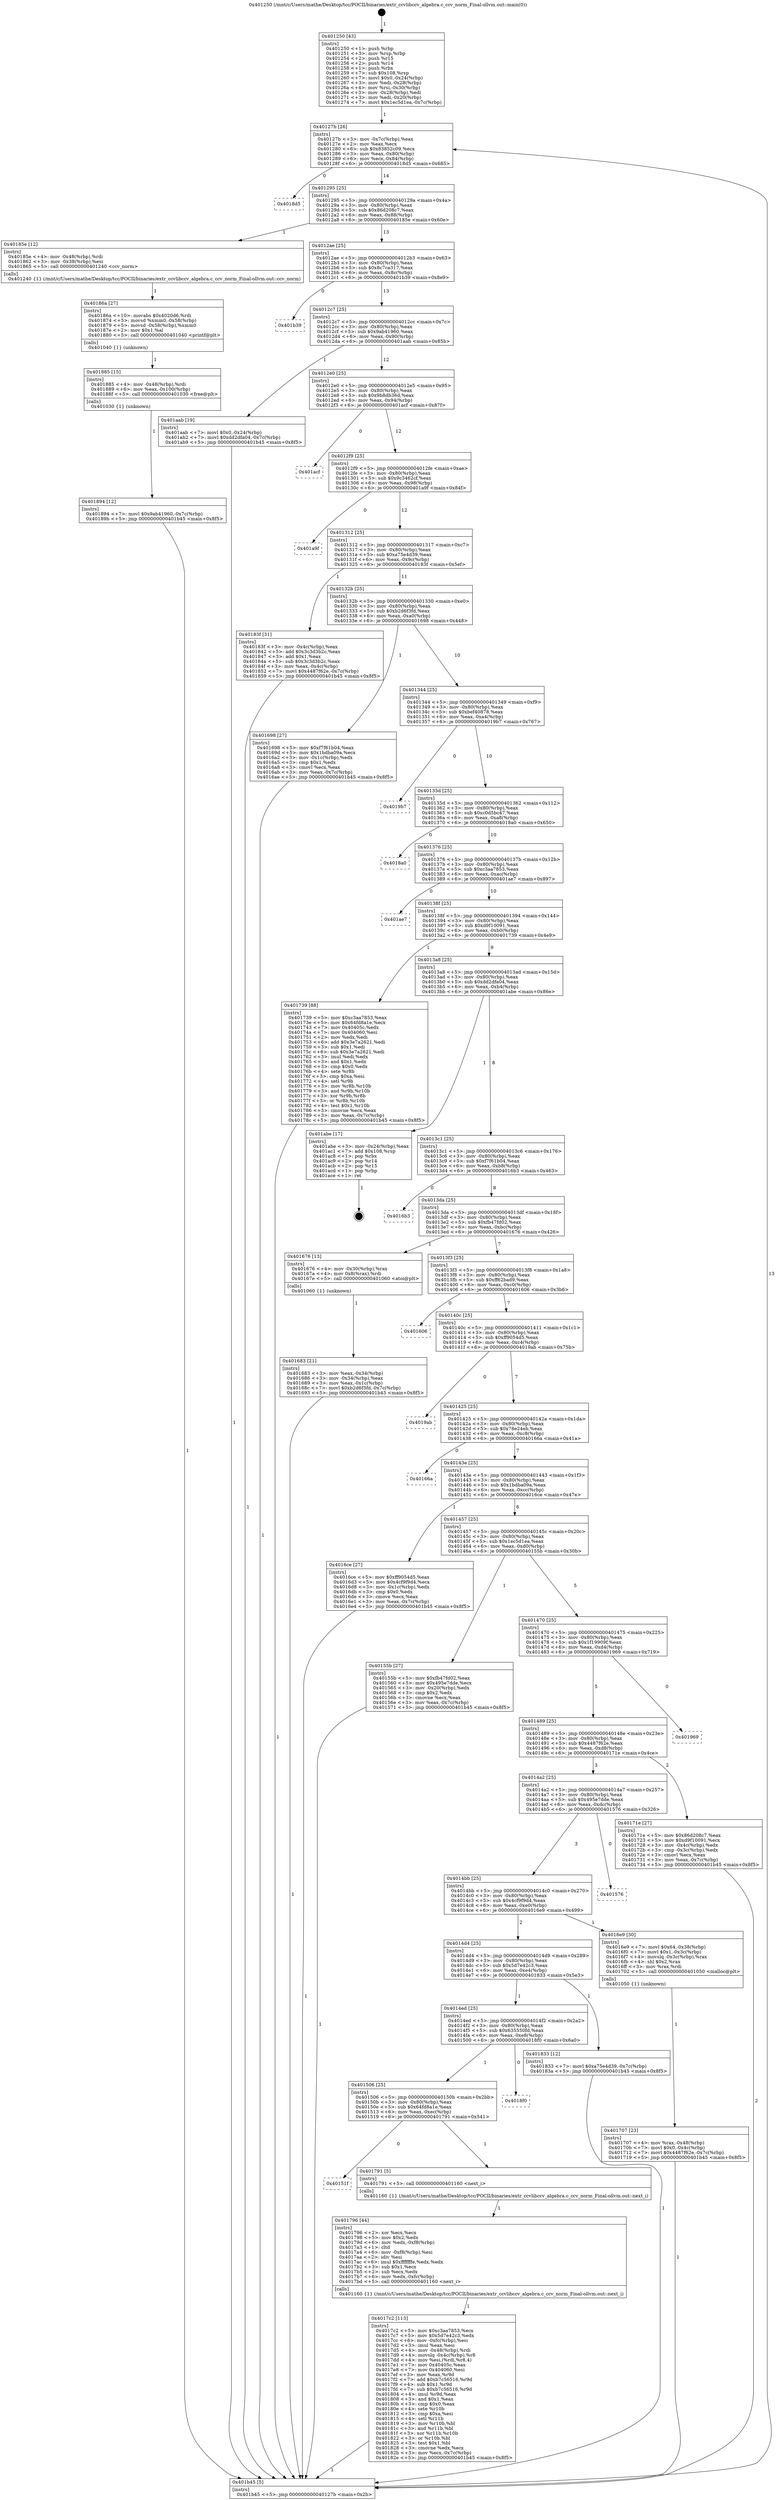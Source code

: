 digraph "0x401250" {
  label = "0x401250 (/mnt/c/Users/mathe/Desktop/tcc/POCII/binaries/extr_ccvlibccv_algebra.c_ccv_norm_Final-ollvm.out::main(0))"
  labelloc = "t"
  node[shape=record]

  Entry [label="",width=0.3,height=0.3,shape=circle,fillcolor=black,style=filled]
  "0x40127b" [label="{
     0x40127b [26]\l
     | [instrs]\l
     &nbsp;&nbsp;0x40127b \<+3\>: mov -0x7c(%rbp),%eax\l
     &nbsp;&nbsp;0x40127e \<+2\>: mov %eax,%ecx\l
     &nbsp;&nbsp;0x401280 \<+6\>: sub $0x83852c09,%ecx\l
     &nbsp;&nbsp;0x401286 \<+3\>: mov %eax,-0x80(%rbp)\l
     &nbsp;&nbsp;0x401289 \<+6\>: mov %ecx,-0x84(%rbp)\l
     &nbsp;&nbsp;0x40128f \<+6\>: je 00000000004018d5 \<main+0x685\>\l
  }"]
  "0x4018d5" [label="{
     0x4018d5\l
  }", style=dashed]
  "0x401295" [label="{
     0x401295 [25]\l
     | [instrs]\l
     &nbsp;&nbsp;0x401295 \<+5\>: jmp 000000000040129a \<main+0x4a\>\l
     &nbsp;&nbsp;0x40129a \<+3\>: mov -0x80(%rbp),%eax\l
     &nbsp;&nbsp;0x40129d \<+5\>: sub $0x86d208c7,%eax\l
     &nbsp;&nbsp;0x4012a2 \<+6\>: mov %eax,-0x88(%rbp)\l
     &nbsp;&nbsp;0x4012a8 \<+6\>: je 000000000040185e \<main+0x60e\>\l
  }"]
  Exit [label="",width=0.3,height=0.3,shape=circle,fillcolor=black,style=filled,peripheries=2]
  "0x40185e" [label="{
     0x40185e [12]\l
     | [instrs]\l
     &nbsp;&nbsp;0x40185e \<+4\>: mov -0x48(%rbp),%rdi\l
     &nbsp;&nbsp;0x401862 \<+3\>: mov -0x38(%rbp),%esi\l
     &nbsp;&nbsp;0x401865 \<+5\>: call 0000000000401240 \<ccv_norm\>\l
     | [calls]\l
     &nbsp;&nbsp;0x401240 \{1\} (/mnt/c/Users/mathe/Desktop/tcc/POCII/binaries/extr_ccvlibccv_algebra.c_ccv_norm_Final-ollvm.out::ccv_norm)\l
  }"]
  "0x4012ae" [label="{
     0x4012ae [25]\l
     | [instrs]\l
     &nbsp;&nbsp;0x4012ae \<+5\>: jmp 00000000004012b3 \<main+0x63\>\l
     &nbsp;&nbsp;0x4012b3 \<+3\>: mov -0x80(%rbp),%eax\l
     &nbsp;&nbsp;0x4012b6 \<+5\>: sub $0x8c7ca317,%eax\l
     &nbsp;&nbsp;0x4012bb \<+6\>: mov %eax,-0x8c(%rbp)\l
     &nbsp;&nbsp;0x4012c1 \<+6\>: je 0000000000401b39 \<main+0x8e9\>\l
  }"]
  "0x401894" [label="{
     0x401894 [12]\l
     | [instrs]\l
     &nbsp;&nbsp;0x401894 \<+7\>: movl $0x9ab41960,-0x7c(%rbp)\l
     &nbsp;&nbsp;0x40189b \<+5\>: jmp 0000000000401b45 \<main+0x8f5\>\l
  }"]
  "0x401b39" [label="{
     0x401b39\l
  }", style=dashed]
  "0x4012c7" [label="{
     0x4012c7 [25]\l
     | [instrs]\l
     &nbsp;&nbsp;0x4012c7 \<+5\>: jmp 00000000004012cc \<main+0x7c\>\l
     &nbsp;&nbsp;0x4012cc \<+3\>: mov -0x80(%rbp),%eax\l
     &nbsp;&nbsp;0x4012cf \<+5\>: sub $0x9ab41960,%eax\l
     &nbsp;&nbsp;0x4012d4 \<+6\>: mov %eax,-0x90(%rbp)\l
     &nbsp;&nbsp;0x4012da \<+6\>: je 0000000000401aab \<main+0x85b\>\l
  }"]
  "0x401885" [label="{
     0x401885 [15]\l
     | [instrs]\l
     &nbsp;&nbsp;0x401885 \<+4\>: mov -0x48(%rbp),%rdi\l
     &nbsp;&nbsp;0x401889 \<+6\>: mov %eax,-0x100(%rbp)\l
     &nbsp;&nbsp;0x40188f \<+5\>: call 0000000000401030 \<free@plt\>\l
     | [calls]\l
     &nbsp;&nbsp;0x401030 \{1\} (unknown)\l
  }"]
  "0x401aab" [label="{
     0x401aab [19]\l
     | [instrs]\l
     &nbsp;&nbsp;0x401aab \<+7\>: movl $0x0,-0x24(%rbp)\l
     &nbsp;&nbsp;0x401ab2 \<+7\>: movl $0xdd2dfa04,-0x7c(%rbp)\l
     &nbsp;&nbsp;0x401ab9 \<+5\>: jmp 0000000000401b45 \<main+0x8f5\>\l
  }"]
  "0x4012e0" [label="{
     0x4012e0 [25]\l
     | [instrs]\l
     &nbsp;&nbsp;0x4012e0 \<+5\>: jmp 00000000004012e5 \<main+0x95\>\l
     &nbsp;&nbsp;0x4012e5 \<+3\>: mov -0x80(%rbp),%eax\l
     &nbsp;&nbsp;0x4012e8 \<+5\>: sub $0x9b8db36d,%eax\l
     &nbsp;&nbsp;0x4012ed \<+6\>: mov %eax,-0x94(%rbp)\l
     &nbsp;&nbsp;0x4012f3 \<+6\>: je 0000000000401acf \<main+0x87f\>\l
  }"]
  "0x40186a" [label="{
     0x40186a [27]\l
     | [instrs]\l
     &nbsp;&nbsp;0x40186a \<+10\>: movabs $0x4020d6,%rdi\l
     &nbsp;&nbsp;0x401874 \<+5\>: movsd %xmm0,-0x58(%rbp)\l
     &nbsp;&nbsp;0x401879 \<+5\>: movsd -0x58(%rbp),%xmm0\l
     &nbsp;&nbsp;0x40187e \<+2\>: mov $0x1,%al\l
     &nbsp;&nbsp;0x401880 \<+5\>: call 0000000000401040 \<printf@plt\>\l
     | [calls]\l
     &nbsp;&nbsp;0x401040 \{1\} (unknown)\l
  }"]
  "0x401acf" [label="{
     0x401acf\l
  }", style=dashed]
  "0x4012f9" [label="{
     0x4012f9 [25]\l
     | [instrs]\l
     &nbsp;&nbsp;0x4012f9 \<+5\>: jmp 00000000004012fe \<main+0xae\>\l
     &nbsp;&nbsp;0x4012fe \<+3\>: mov -0x80(%rbp),%eax\l
     &nbsp;&nbsp;0x401301 \<+5\>: sub $0x9c3462cf,%eax\l
     &nbsp;&nbsp;0x401306 \<+6\>: mov %eax,-0x98(%rbp)\l
     &nbsp;&nbsp;0x40130c \<+6\>: je 0000000000401a9f \<main+0x84f\>\l
  }"]
  "0x4017c2" [label="{
     0x4017c2 [113]\l
     | [instrs]\l
     &nbsp;&nbsp;0x4017c2 \<+5\>: mov $0xc3aa7853,%ecx\l
     &nbsp;&nbsp;0x4017c7 \<+5\>: mov $0x5d7e42c3,%edx\l
     &nbsp;&nbsp;0x4017cc \<+6\>: mov -0xfc(%rbp),%esi\l
     &nbsp;&nbsp;0x4017d2 \<+3\>: imul %eax,%esi\l
     &nbsp;&nbsp;0x4017d5 \<+4\>: mov -0x48(%rbp),%rdi\l
     &nbsp;&nbsp;0x4017d9 \<+4\>: movslq -0x4c(%rbp),%r8\l
     &nbsp;&nbsp;0x4017dd \<+4\>: mov %esi,(%rdi,%r8,4)\l
     &nbsp;&nbsp;0x4017e1 \<+7\>: mov 0x40405c,%eax\l
     &nbsp;&nbsp;0x4017e8 \<+7\>: mov 0x404060,%esi\l
     &nbsp;&nbsp;0x4017ef \<+3\>: mov %eax,%r9d\l
     &nbsp;&nbsp;0x4017f2 \<+7\>: add $0xb7c56516,%r9d\l
     &nbsp;&nbsp;0x4017f9 \<+4\>: sub $0x1,%r9d\l
     &nbsp;&nbsp;0x4017fd \<+7\>: sub $0xb7c56516,%r9d\l
     &nbsp;&nbsp;0x401804 \<+4\>: imul %r9d,%eax\l
     &nbsp;&nbsp;0x401808 \<+3\>: and $0x1,%eax\l
     &nbsp;&nbsp;0x40180b \<+3\>: cmp $0x0,%eax\l
     &nbsp;&nbsp;0x40180e \<+4\>: sete %r10b\l
     &nbsp;&nbsp;0x401812 \<+3\>: cmp $0xa,%esi\l
     &nbsp;&nbsp;0x401815 \<+4\>: setl %r11b\l
     &nbsp;&nbsp;0x401819 \<+3\>: mov %r10b,%bl\l
     &nbsp;&nbsp;0x40181c \<+3\>: and %r11b,%bl\l
     &nbsp;&nbsp;0x40181f \<+3\>: xor %r11b,%r10b\l
     &nbsp;&nbsp;0x401822 \<+3\>: or %r10b,%bl\l
     &nbsp;&nbsp;0x401825 \<+3\>: test $0x1,%bl\l
     &nbsp;&nbsp;0x401828 \<+3\>: cmovne %edx,%ecx\l
     &nbsp;&nbsp;0x40182b \<+3\>: mov %ecx,-0x7c(%rbp)\l
     &nbsp;&nbsp;0x40182e \<+5\>: jmp 0000000000401b45 \<main+0x8f5\>\l
  }"]
  "0x401a9f" [label="{
     0x401a9f\l
  }", style=dashed]
  "0x401312" [label="{
     0x401312 [25]\l
     | [instrs]\l
     &nbsp;&nbsp;0x401312 \<+5\>: jmp 0000000000401317 \<main+0xc7\>\l
     &nbsp;&nbsp;0x401317 \<+3\>: mov -0x80(%rbp),%eax\l
     &nbsp;&nbsp;0x40131a \<+5\>: sub $0xa75e4d39,%eax\l
     &nbsp;&nbsp;0x40131f \<+6\>: mov %eax,-0x9c(%rbp)\l
     &nbsp;&nbsp;0x401325 \<+6\>: je 000000000040183f \<main+0x5ef\>\l
  }"]
  "0x401796" [label="{
     0x401796 [44]\l
     | [instrs]\l
     &nbsp;&nbsp;0x401796 \<+2\>: xor %ecx,%ecx\l
     &nbsp;&nbsp;0x401798 \<+5\>: mov $0x2,%edx\l
     &nbsp;&nbsp;0x40179d \<+6\>: mov %edx,-0xf8(%rbp)\l
     &nbsp;&nbsp;0x4017a3 \<+1\>: cltd\l
     &nbsp;&nbsp;0x4017a4 \<+6\>: mov -0xf8(%rbp),%esi\l
     &nbsp;&nbsp;0x4017aa \<+2\>: idiv %esi\l
     &nbsp;&nbsp;0x4017ac \<+6\>: imul $0xfffffffe,%edx,%edx\l
     &nbsp;&nbsp;0x4017b2 \<+3\>: sub $0x1,%ecx\l
     &nbsp;&nbsp;0x4017b5 \<+2\>: sub %ecx,%edx\l
     &nbsp;&nbsp;0x4017b7 \<+6\>: mov %edx,-0xfc(%rbp)\l
     &nbsp;&nbsp;0x4017bd \<+5\>: call 0000000000401160 \<next_i\>\l
     | [calls]\l
     &nbsp;&nbsp;0x401160 \{1\} (/mnt/c/Users/mathe/Desktop/tcc/POCII/binaries/extr_ccvlibccv_algebra.c_ccv_norm_Final-ollvm.out::next_i)\l
  }"]
  "0x40183f" [label="{
     0x40183f [31]\l
     | [instrs]\l
     &nbsp;&nbsp;0x40183f \<+3\>: mov -0x4c(%rbp),%eax\l
     &nbsp;&nbsp;0x401842 \<+5\>: add $0x3c3d3b2c,%eax\l
     &nbsp;&nbsp;0x401847 \<+3\>: add $0x1,%eax\l
     &nbsp;&nbsp;0x40184a \<+5\>: sub $0x3c3d3b2c,%eax\l
     &nbsp;&nbsp;0x40184f \<+3\>: mov %eax,-0x4c(%rbp)\l
     &nbsp;&nbsp;0x401852 \<+7\>: movl $0x4487f62e,-0x7c(%rbp)\l
     &nbsp;&nbsp;0x401859 \<+5\>: jmp 0000000000401b45 \<main+0x8f5\>\l
  }"]
  "0x40132b" [label="{
     0x40132b [25]\l
     | [instrs]\l
     &nbsp;&nbsp;0x40132b \<+5\>: jmp 0000000000401330 \<main+0xe0\>\l
     &nbsp;&nbsp;0x401330 \<+3\>: mov -0x80(%rbp),%eax\l
     &nbsp;&nbsp;0x401333 \<+5\>: sub $0xb2d6f3fd,%eax\l
     &nbsp;&nbsp;0x401338 \<+6\>: mov %eax,-0xa0(%rbp)\l
     &nbsp;&nbsp;0x40133e \<+6\>: je 0000000000401698 \<main+0x448\>\l
  }"]
  "0x40151f" [label="{
     0x40151f\l
  }", style=dashed]
  "0x401698" [label="{
     0x401698 [27]\l
     | [instrs]\l
     &nbsp;&nbsp;0x401698 \<+5\>: mov $0xf7f61b04,%eax\l
     &nbsp;&nbsp;0x40169d \<+5\>: mov $0x1bdba09a,%ecx\l
     &nbsp;&nbsp;0x4016a2 \<+3\>: mov -0x1c(%rbp),%edx\l
     &nbsp;&nbsp;0x4016a5 \<+3\>: cmp $0x1,%edx\l
     &nbsp;&nbsp;0x4016a8 \<+3\>: cmovl %ecx,%eax\l
     &nbsp;&nbsp;0x4016ab \<+3\>: mov %eax,-0x7c(%rbp)\l
     &nbsp;&nbsp;0x4016ae \<+5\>: jmp 0000000000401b45 \<main+0x8f5\>\l
  }"]
  "0x401344" [label="{
     0x401344 [25]\l
     | [instrs]\l
     &nbsp;&nbsp;0x401344 \<+5\>: jmp 0000000000401349 \<main+0xf9\>\l
     &nbsp;&nbsp;0x401349 \<+3\>: mov -0x80(%rbp),%eax\l
     &nbsp;&nbsp;0x40134c \<+5\>: sub $0xbef40878,%eax\l
     &nbsp;&nbsp;0x401351 \<+6\>: mov %eax,-0xa4(%rbp)\l
     &nbsp;&nbsp;0x401357 \<+6\>: je 00000000004019b7 \<main+0x767\>\l
  }"]
  "0x401791" [label="{
     0x401791 [5]\l
     | [instrs]\l
     &nbsp;&nbsp;0x401791 \<+5\>: call 0000000000401160 \<next_i\>\l
     | [calls]\l
     &nbsp;&nbsp;0x401160 \{1\} (/mnt/c/Users/mathe/Desktop/tcc/POCII/binaries/extr_ccvlibccv_algebra.c_ccv_norm_Final-ollvm.out::next_i)\l
  }"]
  "0x4019b7" [label="{
     0x4019b7\l
  }", style=dashed]
  "0x40135d" [label="{
     0x40135d [25]\l
     | [instrs]\l
     &nbsp;&nbsp;0x40135d \<+5\>: jmp 0000000000401362 \<main+0x112\>\l
     &nbsp;&nbsp;0x401362 \<+3\>: mov -0x80(%rbp),%eax\l
     &nbsp;&nbsp;0x401365 \<+5\>: sub $0xc0d5bc47,%eax\l
     &nbsp;&nbsp;0x40136a \<+6\>: mov %eax,-0xa8(%rbp)\l
     &nbsp;&nbsp;0x401370 \<+6\>: je 00000000004018a0 \<main+0x650\>\l
  }"]
  "0x401506" [label="{
     0x401506 [25]\l
     | [instrs]\l
     &nbsp;&nbsp;0x401506 \<+5\>: jmp 000000000040150b \<main+0x2bb\>\l
     &nbsp;&nbsp;0x40150b \<+3\>: mov -0x80(%rbp),%eax\l
     &nbsp;&nbsp;0x40150e \<+5\>: sub $0x64fd8a1e,%eax\l
     &nbsp;&nbsp;0x401513 \<+6\>: mov %eax,-0xec(%rbp)\l
     &nbsp;&nbsp;0x401519 \<+6\>: je 0000000000401791 \<main+0x541\>\l
  }"]
  "0x4018a0" [label="{
     0x4018a0\l
  }", style=dashed]
  "0x401376" [label="{
     0x401376 [25]\l
     | [instrs]\l
     &nbsp;&nbsp;0x401376 \<+5\>: jmp 000000000040137b \<main+0x12b\>\l
     &nbsp;&nbsp;0x40137b \<+3\>: mov -0x80(%rbp),%eax\l
     &nbsp;&nbsp;0x40137e \<+5\>: sub $0xc3aa7853,%eax\l
     &nbsp;&nbsp;0x401383 \<+6\>: mov %eax,-0xac(%rbp)\l
     &nbsp;&nbsp;0x401389 \<+6\>: je 0000000000401ae7 \<main+0x897\>\l
  }"]
  "0x4018f0" [label="{
     0x4018f0\l
  }", style=dashed]
  "0x401ae7" [label="{
     0x401ae7\l
  }", style=dashed]
  "0x40138f" [label="{
     0x40138f [25]\l
     | [instrs]\l
     &nbsp;&nbsp;0x40138f \<+5\>: jmp 0000000000401394 \<main+0x144\>\l
     &nbsp;&nbsp;0x401394 \<+3\>: mov -0x80(%rbp),%eax\l
     &nbsp;&nbsp;0x401397 \<+5\>: sub $0xd9f10091,%eax\l
     &nbsp;&nbsp;0x40139c \<+6\>: mov %eax,-0xb0(%rbp)\l
     &nbsp;&nbsp;0x4013a2 \<+6\>: je 0000000000401739 \<main+0x4e9\>\l
  }"]
  "0x4014ed" [label="{
     0x4014ed [25]\l
     | [instrs]\l
     &nbsp;&nbsp;0x4014ed \<+5\>: jmp 00000000004014f2 \<main+0x2a2\>\l
     &nbsp;&nbsp;0x4014f2 \<+3\>: mov -0x80(%rbp),%eax\l
     &nbsp;&nbsp;0x4014f5 \<+5\>: sub $0x635550fd,%eax\l
     &nbsp;&nbsp;0x4014fa \<+6\>: mov %eax,-0xe8(%rbp)\l
     &nbsp;&nbsp;0x401500 \<+6\>: je 00000000004018f0 \<main+0x6a0\>\l
  }"]
  "0x401739" [label="{
     0x401739 [88]\l
     | [instrs]\l
     &nbsp;&nbsp;0x401739 \<+5\>: mov $0xc3aa7853,%eax\l
     &nbsp;&nbsp;0x40173e \<+5\>: mov $0x64fd8a1e,%ecx\l
     &nbsp;&nbsp;0x401743 \<+7\>: mov 0x40405c,%edx\l
     &nbsp;&nbsp;0x40174a \<+7\>: mov 0x404060,%esi\l
     &nbsp;&nbsp;0x401751 \<+2\>: mov %edx,%edi\l
     &nbsp;&nbsp;0x401753 \<+6\>: add $0x3e7a2621,%edi\l
     &nbsp;&nbsp;0x401759 \<+3\>: sub $0x1,%edi\l
     &nbsp;&nbsp;0x40175c \<+6\>: sub $0x3e7a2621,%edi\l
     &nbsp;&nbsp;0x401762 \<+3\>: imul %edi,%edx\l
     &nbsp;&nbsp;0x401765 \<+3\>: and $0x1,%edx\l
     &nbsp;&nbsp;0x401768 \<+3\>: cmp $0x0,%edx\l
     &nbsp;&nbsp;0x40176b \<+4\>: sete %r8b\l
     &nbsp;&nbsp;0x40176f \<+3\>: cmp $0xa,%esi\l
     &nbsp;&nbsp;0x401772 \<+4\>: setl %r9b\l
     &nbsp;&nbsp;0x401776 \<+3\>: mov %r8b,%r10b\l
     &nbsp;&nbsp;0x401779 \<+3\>: and %r9b,%r10b\l
     &nbsp;&nbsp;0x40177c \<+3\>: xor %r9b,%r8b\l
     &nbsp;&nbsp;0x40177f \<+3\>: or %r8b,%r10b\l
     &nbsp;&nbsp;0x401782 \<+4\>: test $0x1,%r10b\l
     &nbsp;&nbsp;0x401786 \<+3\>: cmovne %ecx,%eax\l
     &nbsp;&nbsp;0x401789 \<+3\>: mov %eax,-0x7c(%rbp)\l
     &nbsp;&nbsp;0x40178c \<+5\>: jmp 0000000000401b45 \<main+0x8f5\>\l
  }"]
  "0x4013a8" [label="{
     0x4013a8 [25]\l
     | [instrs]\l
     &nbsp;&nbsp;0x4013a8 \<+5\>: jmp 00000000004013ad \<main+0x15d\>\l
     &nbsp;&nbsp;0x4013ad \<+3\>: mov -0x80(%rbp),%eax\l
     &nbsp;&nbsp;0x4013b0 \<+5\>: sub $0xdd2dfa04,%eax\l
     &nbsp;&nbsp;0x4013b5 \<+6\>: mov %eax,-0xb4(%rbp)\l
     &nbsp;&nbsp;0x4013bb \<+6\>: je 0000000000401abe \<main+0x86e\>\l
  }"]
  "0x401833" [label="{
     0x401833 [12]\l
     | [instrs]\l
     &nbsp;&nbsp;0x401833 \<+7\>: movl $0xa75e4d39,-0x7c(%rbp)\l
     &nbsp;&nbsp;0x40183a \<+5\>: jmp 0000000000401b45 \<main+0x8f5\>\l
  }"]
  "0x401abe" [label="{
     0x401abe [17]\l
     | [instrs]\l
     &nbsp;&nbsp;0x401abe \<+3\>: mov -0x24(%rbp),%eax\l
     &nbsp;&nbsp;0x401ac1 \<+7\>: add $0x108,%rsp\l
     &nbsp;&nbsp;0x401ac8 \<+1\>: pop %rbx\l
     &nbsp;&nbsp;0x401ac9 \<+2\>: pop %r14\l
     &nbsp;&nbsp;0x401acb \<+2\>: pop %r15\l
     &nbsp;&nbsp;0x401acd \<+1\>: pop %rbp\l
     &nbsp;&nbsp;0x401ace \<+1\>: ret\l
  }"]
  "0x4013c1" [label="{
     0x4013c1 [25]\l
     | [instrs]\l
     &nbsp;&nbsp;0x4013c1 \<+5\>: jmp 00000000004013c6 \<main+0x176\>\l
     &nbsp;&nbsp;0x4013c6 \<+3\>: mov -0x80(%rbp),%eax\l
     &nbsp;&nbsp;0x4013c9 \<+5\>: sub $0xf7f61b04,%eax\l
     &nbsp;&nbsp;0x4013ce \<+6\>: mov %eax,-0xb8(%rbp)\l
     &nbsp;&nbsp;0x4013d4 \<+6\>: je 00000000004016b3 \<main+0x463\>\l
  }"]
  "0x401707" [label="{
     0x401707 [23]\l
     | [instrs]\l
     &nbsp;&nbsp;0x401707 \<+4\>: mov %rax,-0x48(%rbp)\l
     &nbsp;&nbsp;0x40170b \<+7\>: movl $0x0,-0x4c(%rbp)\l
     &nbsp;&nbsp;0x401712 \<+7\>: movl $0x4487f62e,-0x7c(%rbp)\l
     &nbsp;&nbsp;0x401719 \<+5\>: jmp 0000000000401b45 \<main+0x8f5\>\l
  }"]
  "0x4016b3" [label="{
     0x4016b3\l
  }", style=dashed]
  "0x4013da" [label="{
     0x4013da [25]\l
     | [instrs]\l
     &nbsp;&nbsp;0x4013da \<+5\>: jmp 00000000004013df \<main+0x18f\>\l
     &nbsp;&nbsp;0x4013df \<+3\>: mov -0x80(%rbp),%eax\l
     &nbsp;&nbsp;0x4013e2 \<+5\>: sub $0xfb47fd02,%eax\l
     &nbsp;&nbsp;0x4013e7 \<+6\>: mov %eax,-0xbc(%rbp)\l
     &nbsp;&nbsp;0x4013ed \<+6\>: je 0000000000401676 \<main+0x426\>\l
  }"]
  "0x4014d4" [label="{
     0x4014d4 [25]\l
     | [instrs]\l
     &nbsp;&nbsp;0x4014d4 \<+5\>: jmp 00000000004014d9 \<main+0x289\>\l
     &nbsp;&nbsp;0x4014d9 \<+3\>: mov -0x80(%rbp),%eax\l
     &nbsp;&nbsp;0x4014dc \<+5\>: sub $0x5d7e42c3,%eax\l
     &nbsp;&nbsp;0x4014e1 \<+6\>: mov %eax,-0xe4(%rbp)\l
     &nbsp;&nbsp;0x4014e7 \<+6\>: je 0000000000401833 \<main+0x5e3\>\l
  }"]
  "0x401676" [label="{
     0x401676 [13]\l
     | [instrs]\l
     &nbsp;&nbsp;0x401676 \<+4\>: mov -0x30(%rbp),%rax\l
     &nbsp;&nbsp;0x40167a \<+4\>: mov 0x8(%rax),%rdi\l
     &nbsp;&nbsp;0x40167e \<+5\>: call 0000000000401060 \<atoi@plt\>\l
     | [calls]\l
     &nbsp;&nbsp;0x401060 \{1\} (unknown)\l
  }"]
  "0x4013f3" [label="{
     0x4013f3 [25]\l
     | [instrs]\l
     &nbsp;&nbsp;0x4013f3 \<+5\>: jmp 00000000004013f8 \<main+0x1a8\>\l
     &nbsp;&nbsp;0x4013f8 \<+3\>: mov -0x80(%rbp),%eax\l
     &nbsp;&nbsp;0x4013fb \<+5\>: sub $0xff62bad9,%eax\l
     &nbsp;&nbsp;0x401400 \<+6\>: mov %eax,-0xc0(%rbp)\l
     &nbsp;&nbsp;0x401406 \<+6\>: je 0000000000401606 \<main+0x3b6\>\l
  }"]
  "0x4016e9" [label="{
     0x4016e9 [30]\l
     | [instrs]\l
     &nbsp;&nbsp;0x4016e9 \<+7\>: movl $0x64,-0x38(%rbp)\l
     &nbsp;&nbsp;0x4016f0 \<+7\>: movl $0x1,-0x3c(%rbp)\l
     &nbsp;&nbsp;0x4016f7 \<+4\>: movslq -0x3c(%rbp),%rax\l
     &nbsp;&nbsp;0x4016fb \<+4\>: shl $0x2,%rax\l
     &nbsp;&nbsp;0x4016ff \<+3\>: mov %rax,%rdi\l
     &nbsp;&nbsp;0x401702 \<+5\>: call 0000000000401050 \<malloc@plt\>\l
     | [calls]\l
     &nbsp;&nbsp;0x401050 \{1\} (unknown)\l
  }"]
  "0x401606" [label="{
     0x401606\l
  }", style=dashed]
  "0x40140c" [label="{
     0x40140c [25]\l
     | [instrs]\l
     &nbsp;&nbsp;0x40140c \<+5\>: jmp 0000000000401411 \<main+0x1c1\>\l
     &nbsp;&nbsp;0x401411 \<+3\>: mov -0x80(%rbp),%eax\l
     &nbsp;&nbsp;0x401414 \<+5\>: sub $0xff9054d5,%eax\l
     &nbsp;&nbsp;0x401419 \<+6\>: mov %eax,-0xc4(%rbp)\l
     &nbsp;&nbsp;0x40141f \<+6\>: je 00000000004019ab \<main+0x75b\>\l
  }"]
  "0x4014bb" [label="{
     0x4014bb [25]\l
     | [instrs]\l
     &nbsp;&nbsp;0x4014bb \<+5\>: jmp 00000000004014c0 \<main+0x270\>\l
     &nbsp;&nbsp;0x4014c0 \<+3\>: mov -0x80(%rbp),%eax\l
     &nbsp;&nbsp;0x4014c3 \<+5\>: sub $0x4cf9f9d4,%eax\l
     &nbsp;&nbsp;0x4014c8 \<+6\>: mov %eax,-0xe0(%rbp)\l
     &nbsp;&nbsp;0x4014ce \<+6\>: je 00000000004016e9 \<main+0x499\>\l
  }"]
  "0x4019ab" [label="{
     0x4019ab\l
  }", style=dashed]
  "0x401425" [label="{
     0x401425 [25]\l
     | [instrs]\l
     &nbsp;&nbsp;0x401425 \<+5\>: jmp 000000000040142a \<main+0x1da\>\l
     &nbsp;&nbsp;0x40142a \<+3\>: mov -0x80(%rbp),%eax\l
     &nbsp;&nbsp;0x40142d \<+5\>: sub $0x78e24eb,%eax\l
     &nbsp;&nbsp;0x401432 \<+6\>: mov %eax,-0xc8(%rbp)\l
     &nbsp;&nbsp;0x401438 \<+6\>: je 000000000040166a \<main+0x41a\>\l
  }"]
  "0x401576" [label="{
     0x401576\l
  }", style=dashed]
  "0x40166a" [label="{
     0x40166a\l
  }", style=dashed]
  "0x40143e" [label="{
     0x40143e [25]\l
     | [instrs]\l
     &nbsp;&nbsp;0x40143e \<+5\>: jmp 0000000000401443 \<main+0x1f3\>\l
     &nbsp;&nbsp;0x401443 \<+3\>: mov -0x80(%rbp),%eax\l
     &nbsp;&nbsp;0x401446 \<+5\>: sub $0x1bdba09a,%eax\l
     &nbsp;&nbsp;0x40144b \<+6\>: mov %eax,-0xcc(%rbp)\l
     &nbsp;&nbsp;0x401451 \<+6\>: je 00000000004016ce \<main+0x47e\>\l
  }"]
  "0x4014a2" [label="{
     0x4014a2 [25]\l
     | [instrs]\l
     &nbsp;&nbsp;0x4014a2 \<+5\>: jmp 00000000004014a7 \<main+0x257\>\l
     &nbsp;&nbsp;0x4014a7 \<+3\>: mov -0x80(%rbp),%eax\l
     &nbsp;&nbsp;0x4014aa \<+5\>: sub $0x495e7dde,%eax\l
     &nbsp;&nbsp;0x4014af \<+6\>: mov %eax,-0xdc(%rbp)\l
     &nbsp;&nbsp;0x4014b5 \<+6\>: je 0000000000401576 \<main+0x326\>\l
  }"]
  "0x4016ce" [label="{
     0x4016ce [27]\l
     | [instrs]\l
     &nbsp;&nbsp;0x4016ce \<+5\>: mov $0xff9054d5,%eax\l
     &nbsp;&nbsp;0x4016d3 \<+5\>: mov $0x4cf9f9d4,%ecx\l
     &nbsp;&nbsp;0x4016d8 \<+3\>: mov -0x1c(%rbp),%edx\l
     &nbsp;&nbsp;0x4016db \<+3\>: cmp $0x0,%edx\l
     &nbsp;&nbsp;0x4016de \<+3\>: cmove %ecx,%eax\l
     &nbsp;&nbsp;0x4016e1 \<+3\>: mov %eax,-0x7c(%rbp)\l
     &nbsp;&nbsp;0x4016e4 \<+5\>: jmp 0000000000401b45 \<main+0x8f5\>\l
  }"]
  "0x401457" [label="{
     0x401457 [25]\l
     | [instrs]\l
     &nbsp;&nbsp;0x401457 \<+5\>: jmp 000000000040145c \<main+0x20c\>\l
     &nbsp;&nbsp;0x40145c \<+3\>: mov -0x80(%rbp),%eax\l
     &nbsp;&nbsp;0x40145f \<+5\>: sub $0x1ec5d1ea,%eax\l
     &nbsp;&nbsp;0x401464 \<+6\>: mov %eax,-0xd0(%rbp)\l
     &nbsp;&nbsp;0x40146a \<+6\>: je 000000000040155b \<main+0x30b\>\l
  }"]
  "0x40171e" [label="{
     0x40171e [27]\l
     | [instrs]\l
     &nbsp;&nbsp;0x40171e \<+5\>: mov $0x86d208c7,%eax\l
     &nbsp;&nbsp;0x401723 \<+5\>: mov $0xd9f10091,%ecx\l
     &nbsp;&nbsp;0x401728 \<+3\>: mov -0x4c(%rbp),%edx\l
     &nbsp;&nbsp;0x40172b \<+3\>: cmp -0x3c(%rbp),%edx\l
     &nbsp;&nbsp;0x40172e \<+3\>: cmovl %ecx,%eax\l
     &nbsp;&nbsp;0x401731 \<+3\>: mov %eax,-0x7c(%rbp)\l
     &nbsp;&nbsp;0x401734 \<+5\>: jmp 0000000000401b45 \<main+0x8f5\>\l
  }"]
  "0x40155b" [label="{
     0x40155b [27]\l
     | [instrs]\l
     &nbsp;&nbsp;0x40155b \<+5\>: mov $0xfb47fd02,%eax\l
     &nbsp;&nbsp;0x401560 \<+5\>: mov $0x495e7dde,%ecx\l
     &nbsp;&nbsp;0x401565 \<+3\>: mov -0x20(%rbp),%edx\l
     &nbsp;&nbsp;0x401568 \<+3\>: cmp $0x2,%edx\l
     &nbsp;&nbsp;0x40156b \<+3\>: cmovne %ecx,%eax\l
     &nbsp;&nbsp;0x40156e \<+3\>: mov %eax,-0x7c(%rbp)\l
     &nbsp;&nbsp;0x401571 \<+5\>: jmp 0000000000401b45 \<main+0x8f5\>\l
  }"]
  "0x401470" [label="{
     0x401470 [25]\l
     | [instrs]\l
     &nbsp;&nbsp;0x401470 \<+5\>: jmp 0000000000401475 \<main+0x225\>\l
     &nbsp;&nbsp;0x401475 \<+3\>: mov -0x80(%rbp),%eax\l
     &nbsp;&nbsp;0x401478 \<+5\>: sub $0x1f19909f,%eax\l
     &nbsp;&nbsp;0x40147d \<+6\>: mov %eax,-0xd4(%rbp)\l
     &nbsp;&nbsp;0x401483 \<+6\>: je 0000000000401969 \<main+0x719\>\l
  }"]
  "0x401b45" [label="{
     0x401b45 [5]\l
     | [instrs]\l
     &nbsp;&nbsp;0x401b45 \<+5\>: jmp 000000000040127b \<main+0x2b\>\l
  }"]
  "0x401250" [label="{
     0x401250 [43]\l
     | [instrs]\l
     &nbsp;&nbsp;0x401250 \<+1\>: push %rbp\l
     &nbsp;&nbsp;0x401251 \<+3\>: mov %rsp,%rbp\l
     &nbsp;&nbsp;0x401254 \<+2\>: push %r15\l
     &nbsp;&nbsp;0x401256 \<+2\>: push %r14\l
     &nbsp;&nbsp;0x401258 \<+1\>: push %rbx\l
     &nbsp;&nbsp;0x401259 \<+7\>: sub $0x108,%rsp\l
     &nbsp;&nbsp;0x401260 \<+7\>: movl $0x0,-0x24(%rbp)\l
     &nbsp;&nbsp;0x401267 \<+3\>: mov %edi,-0x28(%rbp)\l
     &nbsp;&nbsp;0x40126a \<+4\>: mov %rsi,-0x30(%rbp)\l
     &nbsp;&nbsp;0x40126e \<+3\>: mov -0x28(%rbp),%edi\l
     &nbsp;&nbsp;0x401271 \<+3\>: mov %edi,-0x20(%rbp)\l
     &nbsp;&nbsp;0x401274 \<+7\>: movl $0x1ec5d1ea,-0x7c(%rbp)\l
  }"]
  "0x401683" [label="{
     0x401683 [21]\l
     | [instrs]\l
     &nbsp;&nbsp;0x401683 \<+3\>: mov %eax,-0x34(%rbp)\l
     &nbsp;&nbsp;0x401686 \<+3\>: mov -0x34(%rbp),%eax\l
     &nbsp;&nbsp;0x401689 \<+3\>: mov %eax,-0x1c(%rbp)\l
     &nbsp;&nbsp;0x40168c \<+7\>: movl $0xb2d6f3fd,-0x7c(%rbp)\l
     &nbsp;&nbsp;0x401693 \<+5\>: jmp 0000000000401b45 \<main+0x8f5\>\l
  }"]
  "0x401489" [label="{
     0x401489 [25]\l
     | [instrs]\l
     &nbsp;&nbsp;0x401489 \<+5\>: jmp 000000000040148e \<main+0x23e\>\l
     &nbsp;&nbsp;0x40148e \<+3\>: mov -0x80(%rbp),%eax\l
     &nbsp;&nbsp;0x401491 \<+5\>: sub $0x4487f62e,%eax\l
     &nbsp;&nbsp;0x401496 \<+6\>: mov %eax,-0xd8(%rbp)\l
     &nbsp;&nbsp;0x40149c \<+6\>: je 000000000040171e \<main+0x4ce\>\l
  }"]
  "0x401969" [label="{
     0x401969\l
  }", style=dashed]
  Entry -> "0x401250" [label=" 1"]
  "0x40127b" -> "0x4018d5" [label=" 0"]
  "0x40127b" -> "0x401295" [label=" 14"]
  "0x401abe" -> Exit [label=" 1"]
  "0x401295" -> "0x40185e" [label=" 1"]
  "0x401295" -> "0x4012ae" [label=" 13"]
  "0x401aab" -> "0x401b45" [label=" 1"]
  "0x4012ae" -> "0x401b39" [label=" 0"]
  "0x4012ae" -> "0x4012c7" [label=" 13"]
  "0x401894" -> "0x401b45" [label=" 1"]
  "0x4012c7" -> "0x401aab" [label=" 1"]
  "0x4012c7" -> "0x4012e0" [label=" 12"]
  "0x401885" -> "0x401894" [label=" 1"]
  "0x4012e0" -> "0x401acf" [label=" 0"]
  "0x4012e0" -> "0x4012f9" [label=" 12"]
  "0x40186a" -> "0x401885" [label=" 1"]
  "0x4012f9" -> "0x401a9f" [label=" 0"]
  "0x4012f9" -> "0x401312" [label=" 12"]
  "0x40185e" -> "0x40186a" [label=" 1"]
  "0x401312" -> "0x40183f" [label=" 1"]
  "0x401312" -> "0x40132b" [label=" 11"]
  "0x40183f" -> "0x401b45" [label=" 1"]
  "0x40132b" -> "0x401698" [label=" 1"]
  "0x40132b" -> "0x401344" [label=" 10"]
  "0x401833" -> "0x401b45" [label=" 1"]
  "0x401344" -> "0x4019b7" [label=" 0"]
  "0x401344" -> "0x40135d" [label=" 10"]
  "0x4017c2" -> "0x401b45" [label=" 1"]
  "0x40135d" -> "0x4018a0" [label=" 0"]
  "0x40135d" -> "0x401376" [label=" 10"]
  "0x401791" -> "0x401796" [label=" 1"]
  "0x401376" -> "0x401ae7" [label=" 0"]
  "0x401376" -> "0x40138f" [label=" 10"]
  "0x401506" -> "0x40151f" [label=" 0"]
  "0x40138f" -> "0x401739" [label=" 1"]
  "0x40138f" -> "0x4013a8" [label=" 9"]
  "0x401796" -> "0x4017c2" [label=" 1"]
  "0x4013a8" -> "0x401abe" [label=" 1"]
  "0x4013a8" -> "0x4013c1" [label=" 8"]
  "0x4014ed" -> "0x401506" [label=" 1"]
  "0x4013c1" -> "0x4016b3" [label=" 0"]
  "0x4013c1" -> "0x4013da" [label=" 8"]
  "0x401506" -> "0x401791" [label=" 1"]
  "0x4013da" -> "0x401676" [label=" 1"]
  "0x4013da" -> "0x4013f3" [label=" 7"]
  "0x4014d4" -> "0x4014ed" [label=" 1"]
  "0x4013f3" -> "0x401606" [label=" 0"]
  "0x4013f3" -> "0x40140c" [label=" 7"]
  "0x4014d4" -> "0x401833" [label=" 1"]
  "0x40140c" -> "0x4019ab" [label=" 0"]
  "0x40140c" -> "0x401425" [label=" 7"]
  "0x401739" -> "0x401b45" [label=" 1"]
  "0x401425" -> "0x40166a" [label=" 0"]
  "0x401425" -> "0x40143e" [label=" 7"]
  "0x40171e" -> "0x401b45" [label=" 2"]
  "0x40143e" -> "0x4016ce" [label=" 1"]
  "0x40143e" -> "0x401457" [label=" 6"]
  "0x4016e9" -> "0x401707" [label=" 1"]
  "0x401457" -> "0x40155b" [label=" 1"]
  "0x401457" -> "0x401470" [label=" 5"]
  "0x40155b" -> "0x401b45" [label=" 1"]
  "0x401250" -> "0x40127b" [label=" 1"]
  "0x401b45" -> "0x40127b" [label=" 13"]
  "0x401676" -> "0x401683" [label=" 1"]
  "0x401683" -> "0x401b45" [label=" 1"]
  "0x401698" -> "0x401b45" [label=" 1"]
  "0x4016ce" -> "0x401b45" [label=" 1"]
  "0x4014bb" -> "0x4014d4" [label=" 2"]
  "0x401470" -> "0x401969" [label=" 0"]
  "0x401470" -> "0x401489" [label=" 5"]
  "0x4014bb" -> "0x4016e9" [label=" 1"]
  "0x401489" -> "0x40171e" [label=" 2"]
  "0x401489" -> "0x4014a2" [label=" 3"]
  "0x401707" -> "0x401b45" [label=" 1"]
  "0x4014a2" -> "0x401576" [label=" 0"]
  "0x4014a2" -> "0x4014bb" [label=" 3"]
  "0x4014ed" -> "0x4018f0" [label=" 0"]
}
